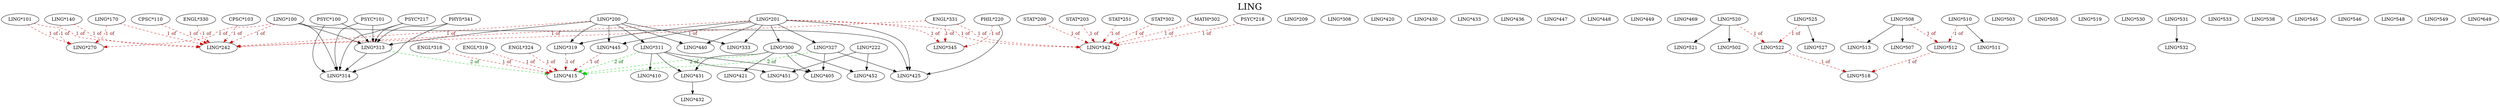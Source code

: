 digraph LING {
labelloc = "t";
label = "LING"
fontsize = 27;
"LING*100"
"LING*101"
"LING*140"
"LING*170"
"LING*200"
"LING*201"
"LING*209"
"LING*222"
"LING*100" -> "LING*242" [style=dashed] [label="1 of", fontcolor=firebrick4] [color=red3]
"LING*101" -> "LING*242" [style=dashed] [label="1 of", fontcolor=firebrick4] [color=red3]
"LING*140" -> "LING*242" [style=dashed] [label="1 of", fontcolor=firebrick4] [color=red3]
"LING*170" -> "LING*242" [style=dashed] [label="1 of", fontcolor=firebrick4] [color=red3]
"LING*200" -> "LING*242" [style=dashed] [label="1 of", fontcolor=firebrick4] [color=red3]
"LING*201" -> "LING*242" [style=dashed] [label="1 of", fontcolor=firebrick4] [color=red3]
"ENGL*330" -> "LING*242" [style=dashed] [label="1 of", fontcolor=firebrick4] [color=red3]
"ENGL*331" -> "LING*242" [style=dashed] [label="1 of", fontcolor=firebrick4] [color=red3]
"CPSC*103" -> "LING*242" [style=dashed] [label="1 of", fontcolor=firebrick4] [color=red3]
"CPSC*110" -> "LING*242" [style=dashed] [label="1 of", fontcolor=firebrick4] [color=red3]
"LING*100" -> "LING*270" [style=dashed] [label="1 of", fontcolor=firebrick4] [color=red3]
"LING*101" -> "LING*270" [style=dashed] [label="1 of", fontcolor=firebrick4] [color=red3]
"LING*140" -> "LING*270" [style=dashed] [label="1 of", fontcolor=firebrick4] [color=red3]
"LING*170" -> "LING*270" [style=dashed] [label="1 of", fontcolor=firebrick4] [color=red3]
"LING*201" -> "LING*300" [style=solid]
"LING*308"
"LING*200" -> "LING*311" [style=solid]
"LING*200" -> "LING*313" [style=solid]
"LING*100" -> "LING*313"
"PSYC*100" -> "LING*313"
"PSYC*101" -> "LING*313"
"PSYC*217" -> "LING*313"
"PHYS*341" -> "LING*313"
"LING*313" -> "LING*314" [style=solid]
"LING*100" -> "LING*314"
"PSYC*100" -> "LING*314"
"PSYC*101" -> "LING*314"
"PSYC*217" -> "LING*314"
"PHYS*341" -> "LING*314"
"LING*200" -> "LING*319" [style=solid]
"LING*201" -> "LING*319" [style=solid]
"LING*201" -> "LING*327" [style=solid]
"LING*200" -> "LING*333"
"LING*201" -> "LING*333"
"LING*201" -> "LING*342" [style=dashed] [label="1 of", fontcolor=firebrick4] [color=red3]
"ENGL*331" -> "LING*342" [style=dashed] [label="1 of", fontcolor=firebrick4] [color=red3]
"STAT*200" -> "LING*342" [style=dashed] [label="1 of", fontcolor=firebrick4] [color=red3]
"STAT*203" -> "LING*342" [style=dashed] [label="1 of", fontcolor=firebrick4] [color=red3]
"STAT*251" -> "LING*342" [style=dashed] [label="1 of", fontcolor=firebrick4] [color=red3]
"STAT*302" -> "LING*342" [style=dashed] [label="1 of", fontcolor=firebrick4] [color=red3]
"MATH*302" -> "LING*342" [style=dashed] [label="1 of", fontcolor=firebrick4] [color=red3]
"PSYC*218" -> "LING*342" [style=dashed] [label="1 of", fontcolor=firebrick4] [color=red3]
"LING*201" -> "LING*345" [style=dashed] [label="1 of", fontcolor=firebrick4] [color=red3]
"ENGL*331" -> "LING*345" [style=dashed] [label="1 of", fontcolor=firebrick4] [color=red3]
"PHIL*220" -> "LING*345" [style=dashed] [label="1 of", fontcolor=firebrick4] [color=red3]
"LING*300" -> "LING*405"
"LING*311" -> "LING*405"
"LING*327" -> "LING*405"
"LING*311" -> "LING*410" [style=solid]
"LING*319" -> "LING*415" [style=dashed] [label="1 of", fontcolor=firebrick4] [color=red3]
"LING*445" -> "LING*415" [style=dashed] [label="1 of", fontcolor=firebrick4] [color=red3]
"ENGL*318" -> "LING*415" [style=dashed] [label="1 of", fontcolor=firebrick4] [color=red3]
"ENGL*319" -> "LING*415" [style=dashed] [label="1 of", fontcolor=firebrick4] [color=red3]
"ENGL*324" -> "LING*415" [style=dashed] [label="1 of", fontcolor=firebrick4] [color=red3]
"LING*300" -> "LING*415" [style=dashed] [label="2 of", fontcolor=darkgreen] [color=green3]
"LING*311" -> "LING*415" [style=dashed] [label="2 of", fontcolor=darkgreen] [color=green3]
"LING*313" -> "LING*415" [style=dashed] [label="2 of", fontcolor=darkgreen] [color=green3]
"LING*327" -> "LING*415" [style=dashed] [label="2 of", fontcolor=darkgreen] [color=green3]
"LING*420"
"LING*300" -> "LING*421" [style=solid]
"LING*327" -> "LING*425" [style=solid]
"PHIL*220" -> "LING*425" [style=solid]
"LING*100" -> "LING*425" [style=solid]
"LING*201" -> "LING*425" [style=solid]
"LING*430"
"LING*300" -> "LING*431"
"LING*311" -> "LING*431"
"LING*431" -> "LING*432" [style=solid]
"LING*433"
"LING*436"
"LING*200" -> "LING*440"
"LING*201" -> "LING*440"
"LING*200" -> "LING*445"
"LING*201" -> "LING*445"
"LING*447"
"LING*448"
"LING*449"
"LING*222" -> "LING*451"
"LING*311" -> "LING*451"
"LING*222" -> "LING*452"
"LING*300" -> "LING*452"
"LING*469"
"LING*520" -> "LING*502" [style=solid]
"LING*503"
"LING*505"
"LING*508" -> "LING*507" [style=solid]
"LING*510"
"LING*510" -> "LING*511" [style=solid]
"LING*508" -> "LING*512" [style=dashed] [label="1 of", fontcolor=firebrick4] [color=red3]
"LING*510" -> "LING*512" [style=dashed] [label="1 of", fontcolor=firebrick4] [color=red3]
"LING*508" -> "LING*513" [style=solid]
"LING*512" -> "LING*518" [style=dashed] [label="1 of", fontcolor=firebrick4] [color=red3]
"LING*522" -> "LING*518" [style=dashed] [label="1 of", fontcolor=firebrick4] [color=red3]
"LING*519"
"LING*520" -> "LING*521" [style=solid]
"LING*520" -> "LING*522" [style=dashed] [label="1 of", fontcolor=firebrick4] [color=red3]
"LING*525" -> "LING*522" [style=dashed] [label="1 of", fontcolor=firebrick4] [color=red3]
"LING*525" -> "LING*527" [style=solid]
"LING*530"
"LING*531"
"LING*531" -> "LING*532" [style=solid]
"LING*533"
"LING*538"
"LING*545"
"LING*546"
"LING*548"
"LING*549"
"LING*649"
}
